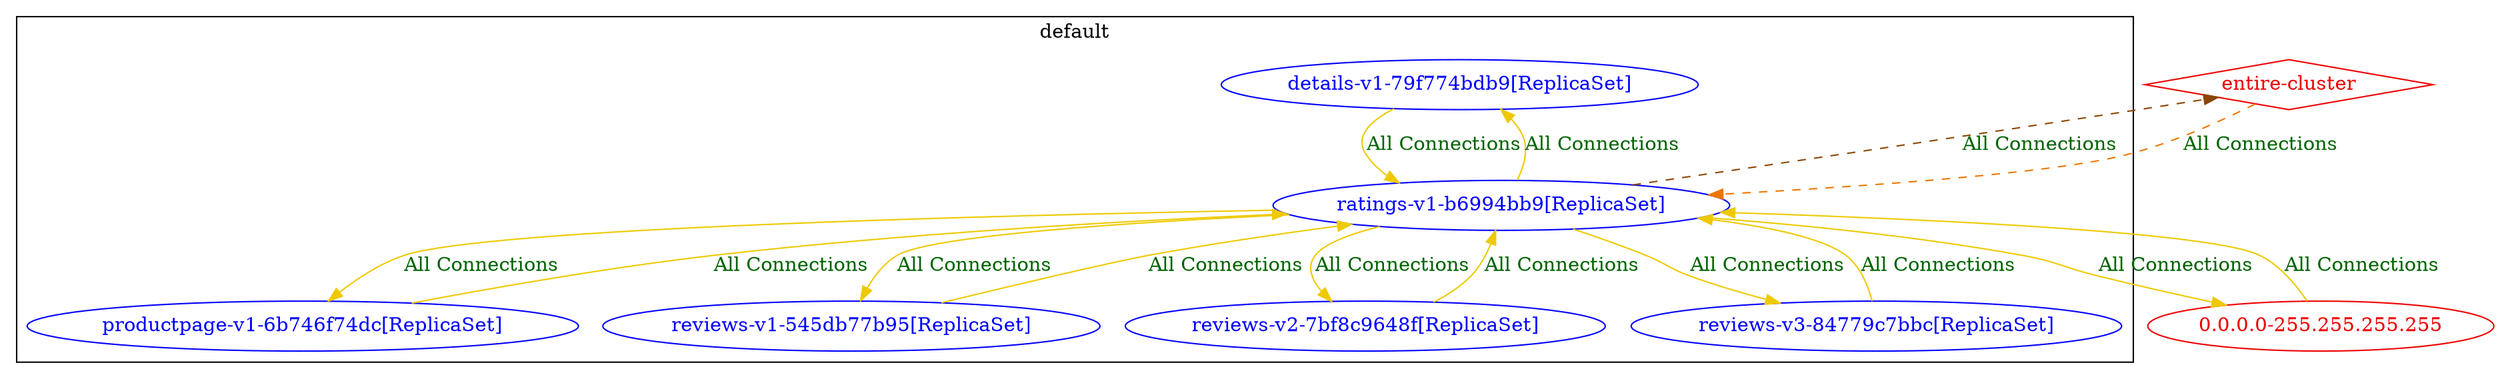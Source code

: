 digraph {
	subgraph "cluster_default" {
		color="black"
		fontcolor="black"
		"default/details-v1-79f774bdb9[ReplicaSet]" [label="details-v1-79f774bdb9[ReplicaSet]" color="blue" fontcolor="blue"]
		"default/productpage-v1-6b746f74dc[ReplicaSet]" [label="productpage-v1-6b746f74dc[ReplicaSet]" color="blue" fontcolor="blue"]
		"default/ratings-v1-b6994bb9[ReplicaSet]" [label="ratings-v1-b6994bb9[ReplicaSet]" color="blue" fontcolor="blue"]
		"default/reviews-v1-545db77b95[ReplicaSet]" [label="reviews-v1-545db77b95[ReplicaSet]" color="blue" fontcolor="blue"]
		"default/reviews-v2-7bf8c9648f[ReplicaSet]" [label="reviews-v2-7bf8c9648f[ReplicaSet]" color="blue" fontcolor="blue"]
		"default/reviews-v3-84779c7bbc[ReplicaSet]" [label="reviews-v3-84779c7bbc[ReplicaSet]" color="blue" fontcolor="blue"]
		label="default"
	}
	"0.0.0.0-255.255.255.255" [label="0.0.0.0-255.255.255.255" color="red2" fontcolor="red2"]
	"entire-cluster" [label="entire-cluster" color="red2" fontcolor="red2" shape=diamond]
	"0.0.0.0-255.255.255.255" -> "default/ratings-v1-b6994bb9[ReplicaSet]" [label="All Connections" color="gold2" fontcolor="darkgreen"]
	"default/details-v1-79f774bdb9[ReplicaSet]" -> "default/ratings-v1-b6994bb9[ReplicaSet]" [label="All Connections" color="gold2" fontcolor="darkgreen"]
	"default/productpage-v1-6b746f74dc[ReplicaSet]" -> "default/ratings-v1-b6994bb9[ReplicaSet]" [label="All Connections" color="gold2" fontcolor="darkgreen"]
	"default/ratings-v1-b6994bb9[ReplicaSet]" -> "0.0.0.0-255.255.255.255" [label="All Connections" color="gold2" fontcolor="darkgreen"]
	"default/ratings-v1-b6994bb9[ReplicaSet]" -> "default/details-v1-79f774bdb9[ReplicaSet]" [label="All Connections" color="gold2" fontcolor="darkgreen"]
	"default/ratings-v1-b6994bb9[ReplicaSet]" -> "default/productpage-v1-6b746f74dc[ReplicaSet]" [label="All Connections" color="gold2" fontcolor="darkgreen"]
	"default/ratings-v1-b6994bb9[ReplicaSet]" -> "default/reviews-v1-545db77b95[ReplicaSet]" [label="All Connections" color="gold2" fontcolor="darkgreen"]
	"default/ratings-v1-b6994bb9[ReplicaSet]" -> "default/reviews-v2-7bf8c9648f[ReplicaSet]" [label="All Connections" color="gold2" fontcolor="darkgreen"]
	"default/ratings-v1-b6994bb9[ReplicaSet]" -> "default/reviews-v3-84779c7bbc[ReplicaSet]" [label="All Connections" color="gold2" fontcolor="darkgreen"]
	"default/ratings-v1-b6994bb9[ReplicaSet]" -> "entire-cluster" [label="All Connections" color="darkorange4" fontcolor="darkgreen" weight=0.5 style=dashed]
	"default/reviews-v1-545db77b95[ReplicaSet]" -> "default/ratings-v1-b6994bb9[ReplicaSet]" [label="All Connections" color="gold2" fontcolor="darkgreen"]
	"default/reviews-v2-7bf8c9648f[ReplicaSet]" -> "default/ratings-v1-b6994bb9[ReplicaSet]" [label="All Connections" color="gold2" fontcolor="darkgreen"]
	"default/reviews-v3-84779c7bbc[ReplicaSet]" -> "default/ratings-v1-b6994bb9[ReplicaSet]" [label="All Connections" color="gold2" fontcolor="darkgreen"]
	"entire-cluster" -> "default/ratings-v1-b6994bb9[ReplicaSet]" [label="All Connections" color="darkorange2" fontcolor="darkgreen" weight=1 style=dashed]
}